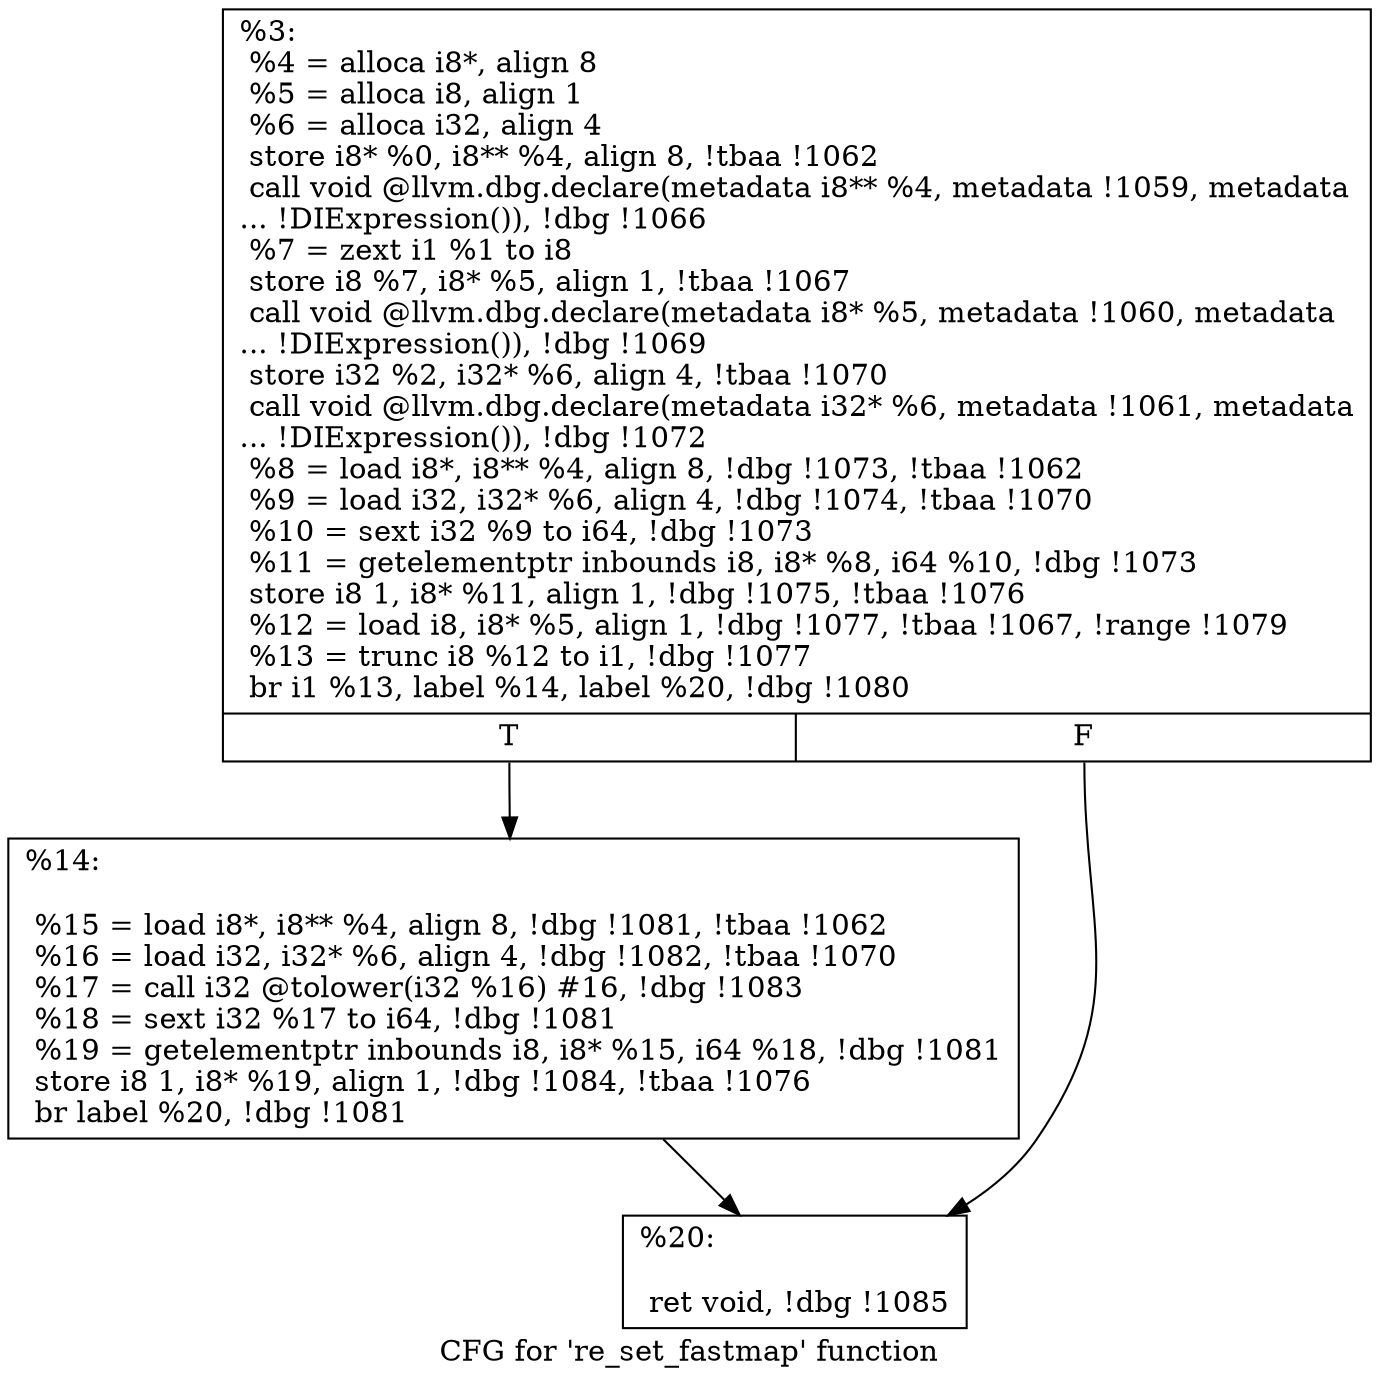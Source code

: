 digraph "CFG for 're_set_fastmap' function" {
	label="CFG for 're_set_fastmap' function";

	Node0xd48f70 [shape=record,label="{%3:\l  %4 = alloca i8*, align 8\l  %5 = alloca i8, align 1\l  %6 = alloca i32, align 4\l  store i8* %0, i8** %4, align 8, !tbaa !1062\l  call void @llvm.dbg.declare(metadata i8** %4, metadata !1059, metadata\l... !DIExpression()), !dbg !1066\l  %7 = zext i1 %1 to i8\l  store i8 %7, i8* %5, align 1, !tbaa !1067\l  call void @llvm.dbg.declare(metadata i8* %5, metadata !1060, metadata\l... !DIExpression()), !dbg !1069\l  store i32 %2, i32* %6, align 4, !tbaa !1070\l  call void @llvm.dbg.declare(metadata i32* %6, metadata !1061, metadata\l... !DIExpression()), !dbg !1072\l  %8 = load i8*, i8** %4, align 8, !dbg !1073, !tbaa !1062\l  %9 = load i32, i32* %6, align 4, !dbg !1074, !tbaa !1070\l  %10 = sext i32 %9 to i64, !dbg !1073\l  %11 = getelementptr inbounds i8, i8* %8, i64 %10, !dbg !1073\l  store i8 1, i8* %11, align 1, !dbg !1075, !tbaa !1076\l  %12 = load i8, i8* %5, align 1, !dbg !1077, !tbaa !1067, !range !1079\l  %13 = trunc i8 %12 to i1, !dbg !1077\l  br i1 %13, label %14, label %20, !dbg !1080\l|{<s0>T|<s1>F}}"];
	Node0xd48f70:s0 -> Node0xd49040;
	Node0xd48f70:s1 -> Node0xd49090;
	Node0xd49040 [shape=record,label="{%14:\l\l  %15 = load i8*, i8** %4, align 8, !dbg !1081, !tbaa !1062\l  %16 = load i32, i32* %6, align 4, !dbg !1082, !tbaa !1070\l  %17 = call i32 @tolower(i32 %16) #16, !dbg !1083\l  %18 = sext i32 %17 to i64, !dbg !1081\l  %19 = getelementptr inbounds i8, i8* %15, i64 %18, !dbg !1081\l  store i8 1, i8* %19, align 1, !dbg !1084, !tbaa !1076\l  br label %20, !dbg !1081\l}"];
	Node0xd49040 -> Node0xd49090;
	Node0xd49090 [shape=record,label="{%20:\l\l  ret void, !dbg !1085\l}"];
}
